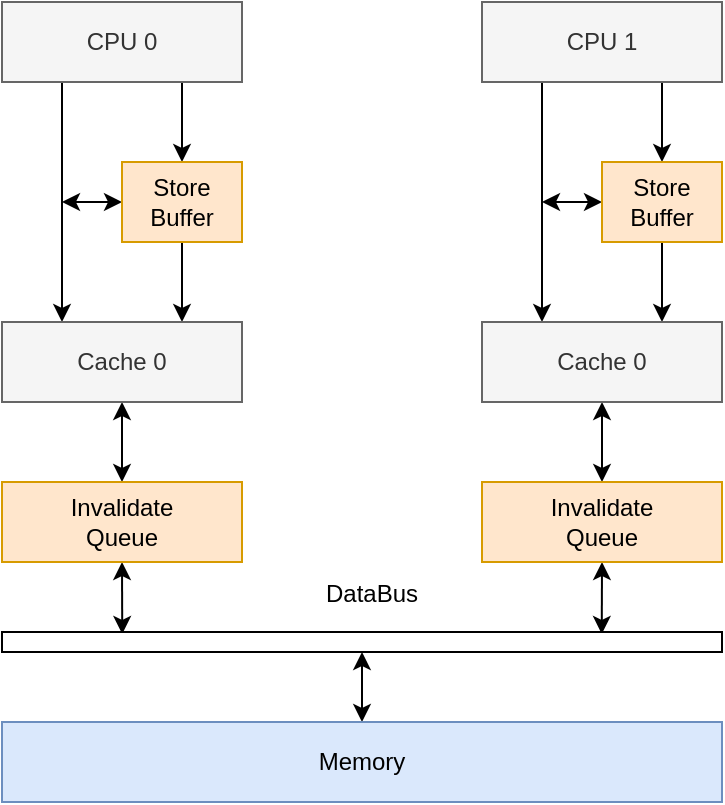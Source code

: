 <mxfile version="10.6.9" type="device"><diagram id="Uq6-fZrb_DsolBzWYSOW" name="Page-1"><mxGraphModel dx="715" dy="444" grid="1" gridSize="10" guides="1" tooltips="1" connect="1" arrows="1" fold="1" page="1" pageScale="1" pageWidth="850" pageHeight="1100" math="0" shadow="0"><root><mxCell id="0"/><mxCell id="1" parent="0"/><mxCell id="c0RwmbhSpJshas1XmMiO-6" style="edgeStyle=orthogonalEdgeStyle;rounded=0;orthogonalLoop=1;jettySize=auto;html=1;exitX=0.75;exitY=1;exitDx=0;exitDy=0;entryX=0.5;entryY=0;entryDx=0;entryDy=0;" edge="1" parent="1" source="c0RwmbhSpJshas1XmMiO-1" target="c0RwmbhSpJshas1XmMiO-3"><mxGeometry relative="1" as="geometry"/></mxCell><mxCell id="c0RwmbhSpJshas1XmMiO-8" style="edgeStyle=orthogonalEdgeStyle;rounded=0;orthogonalLoop=1;jettySize=auto;html=1;exitX=0.25;exitY=1;exitDx=0;exitDy=0;entryX=0.25;entryY=0;entryDx=0;entryDy=0;" edge="1" parent="1" source="c0RwmbhSpJshas1XmMiO-1" target="c0RwmbhSpJshas1XmMiO-4"><mxGeometry relative="1" as="geometry"/></mxCell><mxCell id="c0RwmbhSpJshas1XmMiO-1" value="CPU 0" style="rounded=0;whiteSpace=wrap;html=1;fillColor=#f5f5f5;strokeColor=#666666;fontColor=#333333;" vertex="1" parent="1"><mxGeometry x="40" y="80" width="120" height="40" as="geometry"/></mxCell><mxCell id="c0RwmbhSpJshas1XmMiO-7" style="edgeStyle=orthogonalEdgeStyle;rounded=0;orthogonalLoop=1;jettySize=auto;html=1;exitX=0.5;exitY=1;exitDx=0;exitDy=0;entryX=0.75;entryY=0;entryDx=0;entryDy=0;" edge="1" parent="1" source="c0RwmbhSpJshas1XmMiO-3" target="c0RwmbhSpJshas1XmMiO-4"><mxGeometry relative="1" as="geometry"/></mxCell><mxCell id="c0RwmbhSpJshas1XmMiO-9" style="edgeStyle=orthogonalEdgeStyle;rounded=0;orthogonalLoop=1;jettySize=auto;html=1;exitX=0;exitY=0.5;exitDx=0;exitDy=0;startArrow=classic;startFill=1;" edge="1" parent="1" source="c0RwmbhSpJshas1XmMiO-3"><mxGeometry relative="1" as="geometry"><mxPoint x="70" y="180" as="targetPoint"/></mxGeometry></mxCell><mxCell id="c0RwmbhSpJshas1XmMiO-3" value="Store&lt;br&gt;Buffer&lt;br&gt;" style="rounded=0;whiteSpace=wrap;html=1;fillColor=#ffe6cc;strokeColor=#d79b00;" vertex="1" parent="1"><mxGeometry x="100" y="160" width="60" height="40" as="geometry"/></mxCell><mxCell id="c0RwmbhSpJshas1XmMiO-10" style="edgeStyle=orthogonalEdgeStyle;rounded=0;orthogonalLoop=1;jettySize=auto;html=1;exitX=0.5;exitY=1;exitDx=0;exitDy=0;entryX=0.5;entryY=0;entryDx=0;entryDy=0;startArrow=classic;startFill=1;" edge="1" parent="1" source="c0RwmbhSpJshas1XmMiO-4" target="c0RwmbhSpJshas1XmMiO-5"><mxGeometry relative="1" as="geometry"/></mxCell><mxCell id="c0RwmbhSpJshas1XmMiO-4" value="Cache 0" style="rounded=0;whiteSpace=wrap;html=1;fillColor=#f5f5f5;strokeColor=#666666;fontColor=#333333;" vertex="1" parent="1"><mxGeometry x="40" y="240" width="120" height="40" as="geometry"/></mxCell><mxCell id="c0RwmbhSpJshas1XmMiO-22" style="edgeStyle=orthogonalEdgeStyle;rounded=0;orthogonalLoop=1;jettySize=auto;html=1;exitX=0.5;exitY=1;exitDx=0;exitDy=0;startArrow=classic;startFill=1;entryX=0.167;entryY=0.1;entryDx=0;entryDy=0;entryPerimeter=0;" edge="1" parent="1" source="c0RwmbhSpJshas1XmMiO-5" target="c0RwmbhSpJshas1XmMiO-26"><mxGeometry relative="1" as="geometry"><mxPoint x="100" y="390" as="targetPoint"/></mxGeometry></mxCell><mxCell id="c0RwmbhSpJshas1XmMiO-5" value="Invalidate&lt;br&gt;Queue&lt;br&gt;" style="rounded=0;whiteSpace=wrap;html=1;fillColor=#ffe6cc;strokeColor=#d79b00;" vertex="1" parent="1"><mxGeometry x="40" y="320" width="120" height="40" as="geometry"/></mxCell><mxCell id="c0RwmbhSpJshas1XmMiO-23" style="edgeStyle=orthogonalEdgeStyle;rounded=0;orthogonalLoop=1;jettySize=auto;html=1;exitX=0.5;exitY=0;exitDx=0;exitDy=0;startArrow=classic;startFill=1;entryX=0.5;entryY=1;entryDx=0;entryDy=0;" edge="1" parent="1" source="c0RwmbhSpJshas1XmMiO-11" target="c0RwmbhSpJshas1XmMiO-26"><mxGeometry relative="1" as="geometry"><mxPoint x="220" y="410" as="targetPoint"/></mxGeometry></mxCell><mxCell id="c0RwmbhSpJshas1XmMiO-11" value="Memory" style="rounded=0;whiteSpace=wrap;html=1;fillColor=#dae8fc;strokeColor=#6c8ebf;" vertex="1" parent="1"><mxGeometry x="40" y="440" width="360" height="40" as="geometry"/></mxCell><mxCell id="c0RwmbhSpJshas1XmMiO-12" style="edgeStyle=orthogonalEdgeStyle;rounded=0;orthogonalLoop=1;jettySize=auto;html=1;exitX=0.75;exitY=1;exitDx=0;exitDy=0;entryX=0.5;entryY=0;entryDx=0;entryDy=0;" edge="1" parent="1" source="c0RwmbhSpJshas1XmMiO-14" target="c0RwmbhSpJshas1XmMiO-17"><mxGeometry relative="1" as="geometry"/></mxCell><mxCell id="c0RwmbhSpJshas1XmMiO-13" style="edgeStyle=orthogonalEdgeStyle;rounded=0;orthogonalLoop=1;jettySize=auto;html=1;exitX=0.25;exitY=1;exitDx=0;exitDy=0;entryX=0.25;entryY=0;entryDx=0;entryDy=0;" edge="1" parent="1" source="c0RwmbhSpJshas1XmMiO-14" target="c0RwmbhSpJshas1XmMiO-19"><mxGeometry relative="1" as="geometry"/></mxCell><mxCell id="c0RwmbhSpJshas1XmMiO-14" value="CPU 1" style="rounded=0;whiteSpace=wrap;html=1;fillColor=#f5f5f5;strokeColor=#666666;fontColor=#333333;" vertex="1" parent="1"><mxGeometry x="280" y="80" width="120" height="40" as="geometry"/></mxCell><mxCell id="c0RwmbhSpJshas1XmMiO-15" style="edgeStyle=orthogonalEdgeStyle;rounded=0;orthogonalLoop=1;jettySize=auto;html=1;exitX=0.5;exitY=1;exitDx=0;exitDy=0;entryX=0.75;entryY=0;entryDx=0;entryDy=0;" edge="1" parent="1" source="c0RwmbhSpJshas1XmMiO-17" target="c0RwmbhSpJshas1XmMiO-19"><mxGeometry relative="1" as="geometry"/></mxCell><mxCell id="c0RwmbhSpJshas1XmMiO-16" style="edgeStyle=orthogonalEdgeStyle;rounded=0;orthogonalLoop=1;jettySize=auto;html=1;exitX=0;exitY=0.5;exitDx=0;exitDy=0;startArrow=classic;startFill=1;" edge="1" parent="1" source="c0RwmbhSpJshas1XmMiO-17"><mxGeometry relative="1" as="geometry"><mxPoint x="310" y="180" as="targetPoint"/></mxGeometry></mxCell><mxCell id="c0RwmbhSpJshas1XmMiO-17" value="Store&lt;br&gt;Buffer&lt;br&gt;" style="rounded=0;whiteSpace=wrap;html=1;fillColor=#ffe6cc;strokeColor=#d79b00;" vertex="1" parent="1"><mxGeometry x="340" y="160" width="60" height="40" as="geometry"/></mxCell><mxCell id="c0RwmbhSpJshas1XmMiO-18" style="edgeStyle=orthogonalEdgeStyle;rounded=0;orthogonalLoop=1;jettySize=auto;html=1;exitX=0.5;exitY=1;exitDx=0;exitDy=0;entryX=0.5;entryY=0;entryDx=0;entryDy=0;startArrow=classic;startFill=1;" edge="1" parent="1" source="c0RwmbhSpJshas1XmMiO-19" target="c0RwmbhSpJshas1XmMiO-20"><mxGeometry relative="1" as="geometry"/></mxCell><mxCell id="c0RwmbhSpJshas1XmMiO-19" value="Cache 0" style="rounded=0;whiteSpace=wrap;html=1;fillColor=#f5f5f5;strokeColor=#666666;fontColor=#333333;" vertex="1" parent="1"><mxGeometry x="280" y="240" width="120" height="40" as="geometry"/></mxCell><mxCell id="c0RwmbhSpJshas1XmMiO-25" style="edgeStyle=orthogonalEdgeStyle;rounded=0;orthogonalLoop=1;jettySize=auto;html=1;exitX=0.5;exitY=1;exitDx=0;exitDy=0;startArrow=classic;startFill=1;entryX=0.833;entryY=0.1;entryDx=0;entryDy=0;entryPerimeter=0;" edge="1" parent="1" source="c0RwmbhSpJshas1XmMiO-20" target="c0RwmbhSpJshas1XmMiO-26"><mxGeometry relative="1" as="geometry"><mxPoint x="340" y="380" as="targetPoint"/></mxGeometry></mxCell><mxCell id="c0RwmbhSpJshas1XmMiO-20" value="Invalidate&lt;br&gt;Queue&lt;br&gt;" style="rounded=0;whiteSpace=wrap;html=1;fillColor=#ffe6cc;strokeColor=#d79b00;" vertex="1" parent="1"><mxGeometry x="280" y="320" width="120" height="40" as="geometry"/></mxCell><mxCell id="c0RwmbhSpJshas1XmMiO-26" value="" style="rounded=0;whiteSpace=wrap;html=1;" vertex="1" parent="1"><mxGeometry x="40" y="395" width="360" height="10" as="geometry"/></mxCell><mxCell id="c0RwmbhSpJshas1XmMiO-28" value="DataBus" style="text;html=1;resizable=0;points=[];autosize=1;align=left;verticalAlign=top;spacingTop=-4;" vertex="1" parent="1"><mxGeometry x="200" y="366" width="60" height="20" as="geometry"/></mxCell></root></mxGraphModel></diagram></mxfile>